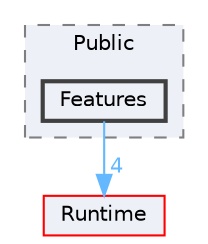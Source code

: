 digraph "Features"
{
 // INTERACTIVE_SVG=YES
 // LATEX_PDF_SIZE
  bgcolor="transparent";
  edge [fontname=Helvetica,fontsize=10,labelfontname=Helvetica,labelfontsize=10];
  node [fontname=Helvetica,fontsize=10,shape=box,height=0.2,width=0.4];
  compound=true
  subgraph clusterdir_978a81d20f5a53c90067a06992956062 {
    graph [ bgcolor="#edf0f7", pencolor="grey50", label="Public", fontname=Helvetica,fontsize=10 style="filled,dashed", URL="dir_978a81d20f5a53c90067a06992956062.html",tooltip=""]
  dir_9ef241c1a63473f44fb52f646240144e [label="Features", fillcolor="#edf0f7", color="grey25", style="filled,bold", URL="dir_9ef241c1a63473f44fb52f646240144e.html",tooltip=""];
  }
  dir_7536b172fbd480bfd146a1b1acd6856b [label="Runtime", fillcolor="#edf0f7", color="red", style="filled", URL="dir_7536b172fbd480bfd146a1b1acd6856b.html",tooltip=""];
  dir_9ef241c1a63473f44fb52f646240144e->dir_7536b172fbd480bfd146a1b1acd6856b [headlabel="4", labeldistance=1.5 headhref="dir_000395_000984.html" href="dir_000395_000984.html" color="steelblue1" fontcolor="steelblue1"];
}
